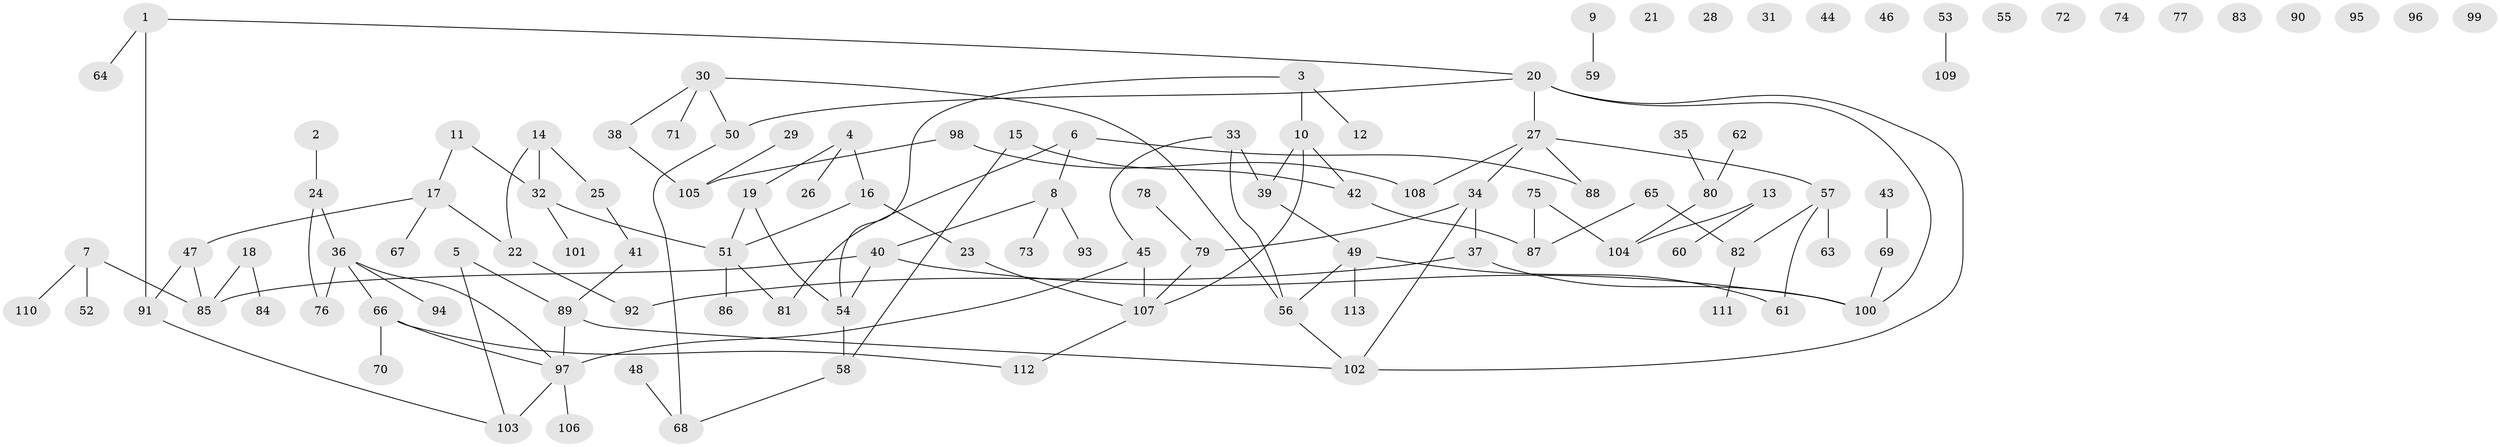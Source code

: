 // Generated by graph-tools (version 1.1) at 2025/49/03/09/25 03:49:10]
// undirected, 113 vertices, 123 edges
graph export_dot {
graph [start="1"]
  node [color=gray90,style=filled];
  1;
  2;
  3;
  4;
  5;
  6;
  7;
  8;
  9;
  10;
  11;
  12;
  13;
  14;
  15;
  16;
  17;
  18;
  19;
  20;
  21;
  22;
  23;
  24;
  25;
  26;
  27;
  28;
  29;
  30;
  31;
  32;
  33;
  34;
  35;
  36;
  37;
  38;
  39;
  40;
  41;
  42;
  43;
  44;
  45;
  46;
  47;
  48;
  49;
  50;
  51;
  52;
  53;
  54;
  55;
  56;
  57;
  58;
  59;
  60;
  61;
  62;
  63;
  64;
  65;
  66;
  67;
  68;
  69;
  70;
  71;
  72;
  73;
  74;
  75;
  76;
  77;
  78;
  79;
  80;
  81;
  82;
  83;
  84;
  85;
  86;
  87;
  88;
  89;
  90;
  91;
  92;
  93;
  94;
  95;
  96;
  97;
  98;
  99;
  100;
  101;
  102;
  103;
  104;
  105;
  106;
  107;
  108;
  109;
  110;
  111;
  112;
  113;
  1 -- 20;
  1 -- 64;
  1 -- 91;
  2 -- 24;
  3 -- 10;
  3 -- 12;
  3 -- 54;
  4 -- 16;
  4 -- 19;
  4 -- 26;
  5 -- 89;
  5 -- 103;
  6 -- 8;
  6 -- 81;
  6 -- 88;
  7 -- 52;
  7 -- 85;
  7 -- 110;
  8 -- 40;
  8 -- 73;
  8 -- 93;
  9 -- 59;
  10 -- 39;
  10 -- 42;
  10 -- 107;
  11 -- 17;
  11 -- 32;
  13 -- 60;
  13 -- 104;
  14 -- 22;
  14 -- 25;
  14 -- 32;
  15 -- 42;
  15 -- 58;
  16 -- 23;
  16 -- 51;
  17 -- 22;
  17 -- 47;
  17 -- 67;
  18 -- 84;
  18 -- 85;
  19 -- 51;
  19 -- 54;
  20 -- 27;
  20 -- 50;
  20 -- 100;
  20 -- 102;
  22 -- 92;
  23 -- 107;
  24 -- 36;
  24 -- 76;
  25 -- 41;
  27 -- 34;
  27 -- 57;
  27 -- 88;
  27 -- 108;
  29 -- 105;
  30 -- 38;
  30 -- 50;
  30 -- 56;
  30 -- 71;
  32 -- 51;
  32 -- 101;
  33 -- 39;
  33 -- 45;
  33 -- 56;
  34 -- 37;
  34 -- 79;
  34 -- 102;
  35 -- 80;
  36 -- 66;
  36 -- 76;
  36 -- 94;
  36 -- 97;
  37 -- 92;
  37 -- 100;
  38 -- 105;
  39 -- 49;
  40 -- 54;
  40 -- 85;
  40 -- 100;
  41 -- 89;
  42 -- 87;
  43 -- 69;
  45 -- 97;
  45 -- 107;
  47 -- 85;
  47 -- 91;
  48 -- 68;
  49 -- 56;
  49 -- 61;
  49 -- 113;
  50 -- 68;
  51 -- 81;
  51 -- 86;
  53 -- 109;
  54 -- 58;
  56 -- 102;
  57 -- 61;
  57 -- 63;
  57 -- 82;
  58 -- 68;
  62 -- 80;
  65 -- 82;
  65 -- 87;
  66 -- 70;
  66 -- 97;
  66 -- 112;
  69 -- 100;
  75 -- 87;
  75 -- 104;
  78 -- 79;
  79 -- 107;
  80 -- 104;
  82 -- 111;
  89 -- 97;
  89 -- 102;
  91 -- 103;
  97 -- 103;
  97 -- 106;
  98 -- 105;
  98 -- 108;
  107 -- 112;
}
